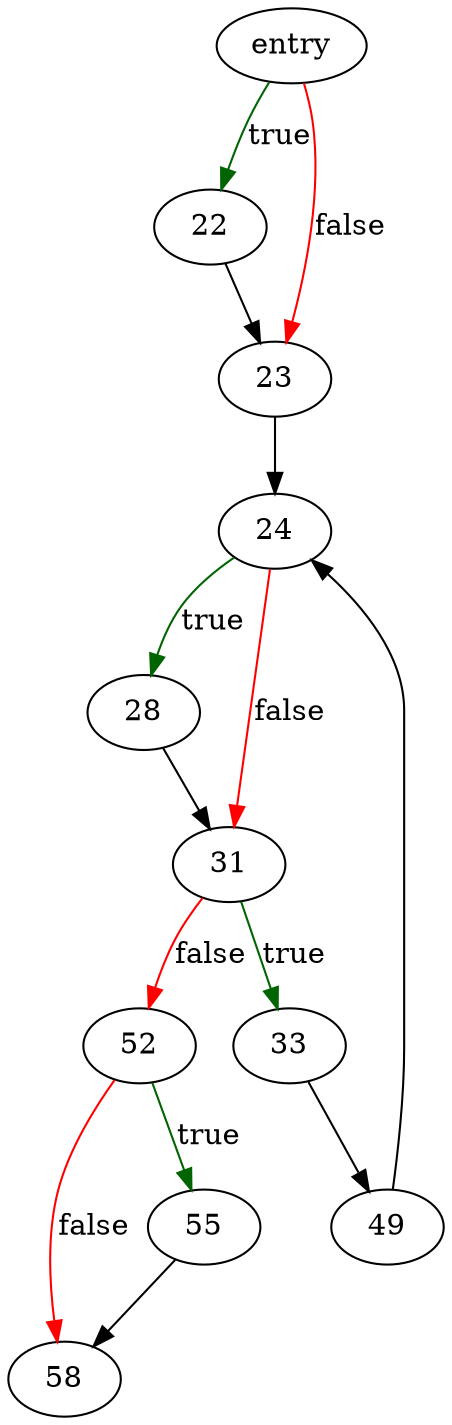 digraph "vdbeMergeEngineLevel0" {
	// Node definitions.
	4 [label=entry];
	22;
	23;
	24;
	28;
	31;
	33;
	49;
	52;
	55;
	58;

	// Edge definitions.
	4 -> 22 [
		color=darkgreen
		label=true
	];
	4 -> 23 [
		color=red
		label=false
	];
	22 -> 23;
	23 -> 24;
	24 -> 28 [
		color=darkgreen
		label=true
	];
	24 -> 31 [
		color=red
		label=false
	];
	28 -> 31;
	31 -> 33 [
		color=darkgreen
		label=true
	];
	31 -> 52 [
		color=red
		label=false
	];
	33 -> 49;
	49 -> 24;
	52 -> 55 [
		color=darkgreen
		label=true
	];
	52 -> 58 [
		color=red
		label=false
	];
	55 -> 58;
}